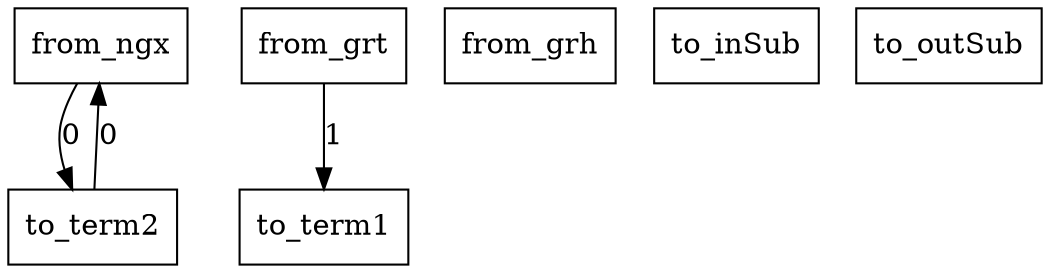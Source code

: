 digraph {
    graph [rankdir=TB
          ,bgcolor=transparent];
    node [shape=box
         ,fillcolor=white
         ,style=filled];
    0 [label=<from_ngx>];
    1 [label=<from_grt>];
    2 [label=<from_grh>];
    3 [label=<to_term1>];
    4 [label=<to_term2>];
    5 [label=<to_inSub>];
    6 [label=<to_outSub>];
    0 -> 4 [label=0];
    1 -> 3 [label=1];
    4 -> 0 [label=0];
}